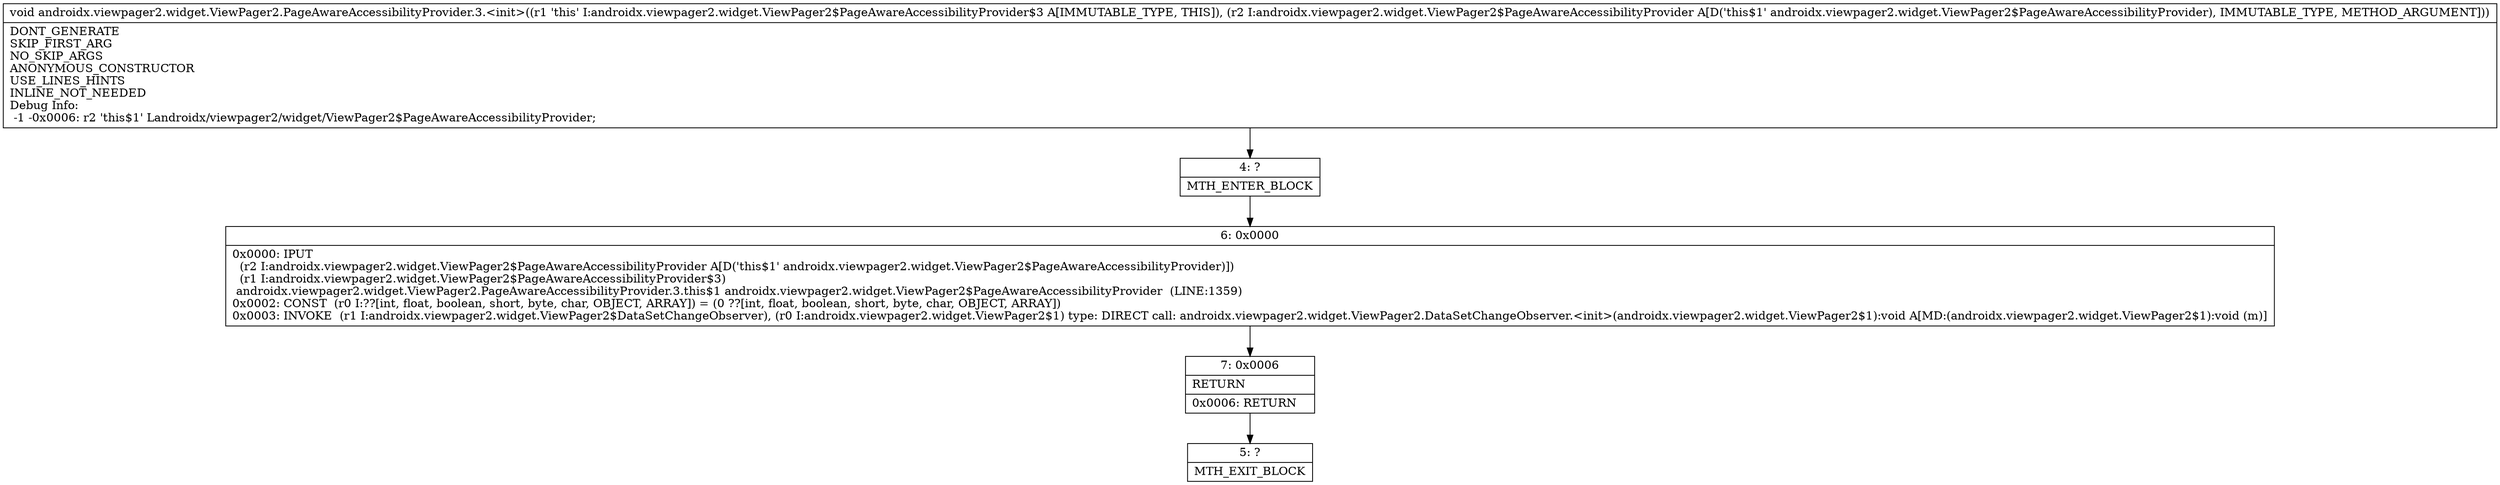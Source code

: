 digraph "CFG forandroidx.viewpager2.widget.ViewPager2.PageAwareAccessibilityProvider.3.\<init\>(Landroidx\/viewpager2\/widget\/ViewPager2$PageAwareAccessibilityProvider;)V" {
Node_4 [shape=record,label="{4\:\ ?|MTH_ENTER_BLOCK\l}"];
Node_6 [shape=record,label="{6\:\ 0x0000|0x0000: IPUT  \l  (r2 I:androidx.viewpager2.widget.ViewPager2$PageAwareAccessibilityProvider A[D('this$1' androidx.viewpager2.widget.ViewPager2$PageAwareAccessibilityProvider)])\l  (r1 I:androidx.viewpager2.widget.ViewPager2$PageAwareAccessibilityProvider$3)\l androidx.viewpager2.widget.ViewPager2.PageAwareAccessibilityProvider.3.this$1 androidx.viewpager2.widget.ViewPager2$PageAwareAccessibilityProvider  (LINE:1359)\l0x0002: CONST  (r0 I:??[int, float, boolean, short, byte, char, OBJECT, ARRAY]) = (0 ??[int, float, boolean, short, byte, char, OBJECT, ARRAY]) \l0x0003: INVOKE  (r1 I:androidx.viewpager2.widget.ViewPager2$DataSetChangeObserver), (r0 I:androidx.viewpager2.widget.ViewPager2$1) type: DIRECT call: androidx.viewpager2.widget.ViewPager2.DataSetChangeObserver.\<init\>(androidx.viewpager2.widget.ViewPager2$1):void A[MD:(androidx.viewpager2.widget.ViewPager2$1):void (m)]\l}"];
Node_7 [shape=record,label="{7\:\ 0x0006|RETURN\l|0x0006: RETURN   \l}"];
Node_5 [shape=record,label="{5\:\ ?|MTH_EXIT_BLOCK\l}"];
MethodNode[shape=record,label="{void androidx.viewpager2.widget.ViewPager2.PageAwareAccessibilityProvider.3.\<init\>((r1 'this' I:androidx.viewpager2.widget.ViewPager2$PageAwareAccessibilityProvider$3 A[IMMUTABLE_TYPE, THIS]), (r2 I:androidx.viewpager2.widget.ViewPager2$PageAwareAccessibilityProvider A[D('this$1' androidx.viewpager2.widget.ViewPager2$PageAwareAccessibilityProvider), IMMUTABLE_TYPE, METHOD_ARGUMENT]))  | DONT_GENERATE\lSKIP_FIRST_ARG\lNO_SKIP_ARGS\lANONYMOUS_CONSTRUCTOR\lUSE_LINES_HINTS\lINLINE_NOT_NEEDED\lDebug Info:\l  \-1 \-0x0006: r2 'this$1' Landroidx\/viewpager2\/widget\/ViewPager2$PageAwareAccessibilityProvider;\l}"];
MethodNode -> Node_4;Node_4 -> Node_6;
Node_6 -> Node_7;
Node_7 -> Node_5;
}

